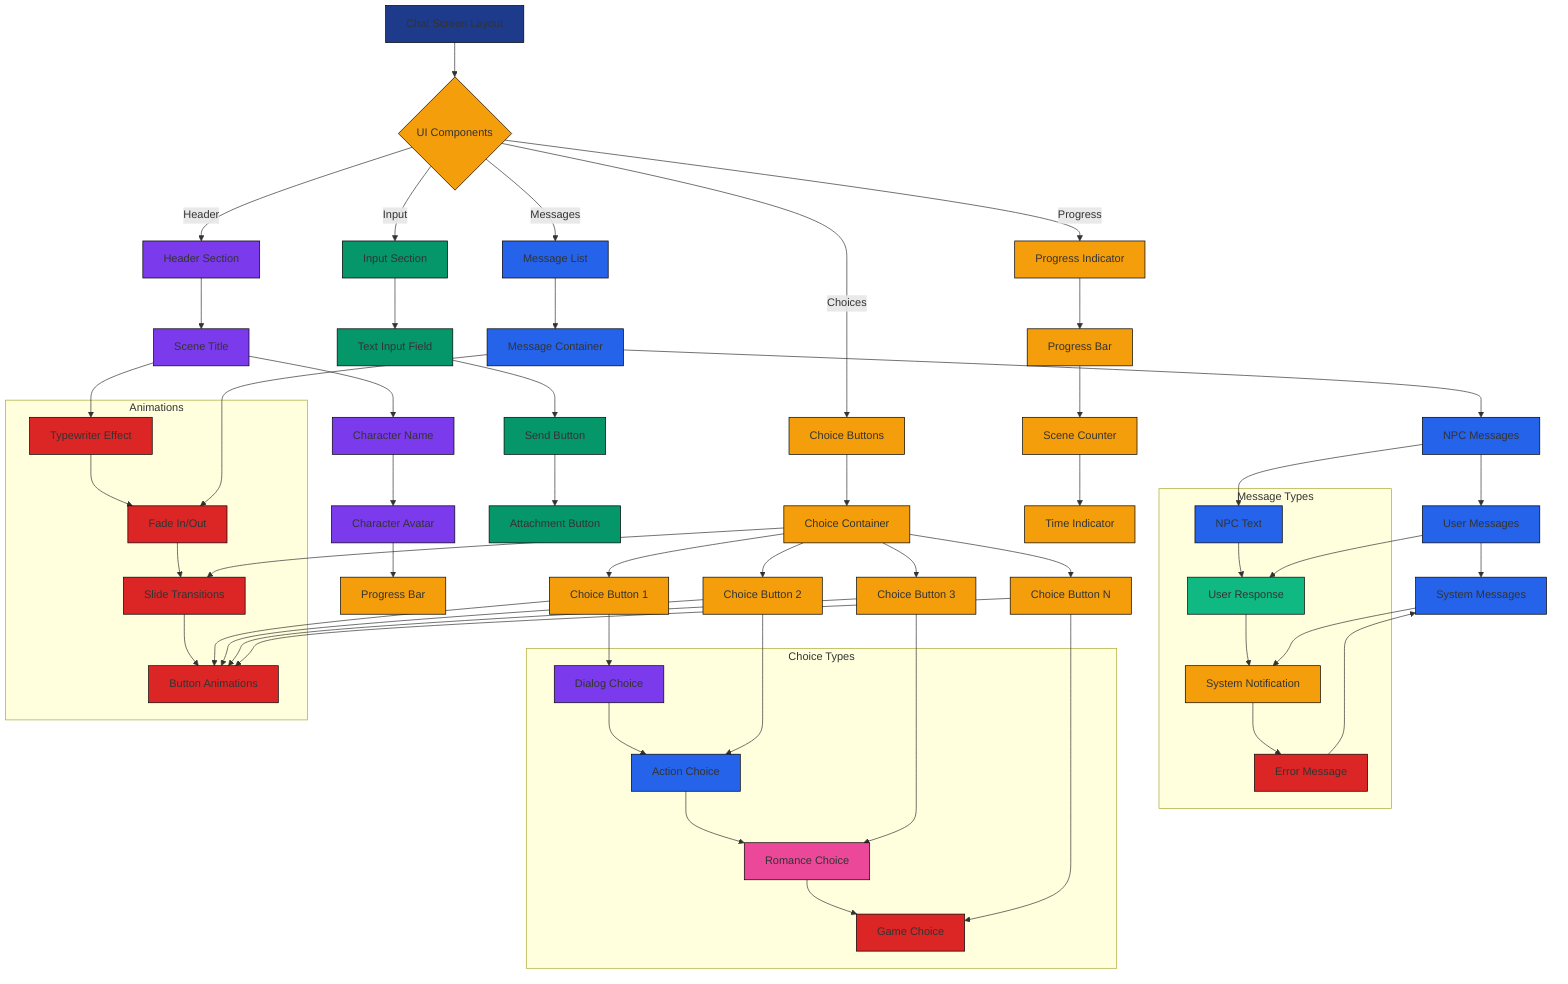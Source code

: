 graph TD
    A[Chat Screen Layout] --> B{UI Components}
    
    B -->|Header| C[Header Section]
    B -->|Messages| D[Message List]
    B -->|Input| E[Input Section]
    B -->|Choices| F[Choice Buttons]
    B -->|Progress| G[Progress Indicator]
    
    C --> H[Scene Title]
    H --> I[Character Name]
    I --> J[Character Avatar]
    J --> K[Progress Bar]
    
    D --> L[Message Container]
    L --> M[NPC Messages]
    M --> N[User Messages]
    N --> O[System Messages]
    
    E --> P[Text Input Field]
    P --> Q[Send Button]
    Q --> R[Attachment Button]
    
    F --> S[Choice Container]
    S --> T[Choice Button 1]
    S --> U[Choice Button 2]
    S --> V[Choice Button 3]
    S --> W[Choice Button N]
    
    G --> X[Progress Bar]
    X --> Y[Scene Counter]
    Y --> Z[Time Indicator]
    
    subgraph "Message Types"
        AA[NPC Text] --> BB[User Response]
        BB --> CC[System Notification]
        CC --> DD[Error Message]
    end
    
    subgraph "Choice Types"
        EE[Dialog Choice] --> FF[Action Choice]
        FF --> GG[Romance Choice]
        GG --> HH[Game Choice]
    end
    
    subgraph "Animations"
        II[Typewriter Effect] --> JJ[Fade In/Out]
        JJ --> KK[Slide Transitions]
        KK --> LL[Button Animations]
    end
    
    M --> AA
    N --> BB
    O --> CC
    DD --> O
    
    T --> EE
    U --> FF
    V --> GG
    W --> HH
    
    H --> II
    L --> JJ
    S --> KK
    T --> LL
    U --> LL
    V --> LL
    W --> LL
    
    style A fill:#1E3A8A,stroke:#000000
    style B fill:#F59E0B,stroke:#000000
    style C fill:#7C3AED,stroke:#000000
    style D fill:#2563EB,stroke:#000000
    style E fill:#059669,stroke:#000000
    style F fill:#F59E0B,stroke:#000000
    style G fill:#F59E0B,stroke:#000000
    style H fill:#7C3AED,stroke:#000000
    style I fill:#7C3AED,stroke:#000000
    style J fill:#7C3AED,stroke:#000000
    style K fill:#F59E0B,stroke:#000000
    style L fill:#2563EB,stroke:#000000
    style M fill:#2563EB,stroke:#000000
    style N fill:#2563EB,stroke:#000000
    style O fill:#2563EB,stroke:#000000
    style P fill:#059669,stroke:#000000
    style Q fill:#059669,stroke:#000000
    style R fill:#059669,stroke:#000000
    style S fill:#F59E0B,stroke:#000000
    style T fill:#F59E0B,stroke:#000000
    style U fill:#F59E0B,stroke:#000000
    style V fill:#F59E0B,stroke:#000000
    style W fill:#F59E0B,stroke:#000000
    style X fill:#F59E0B,stroke:#000000
    style Y fill:#F59E0B,stroke:#000000
    style Z fill:#F59E0B,stroke:#000000
    style AA fill:#2563EB,stroke:#000000
    style BB fill:#10B981,stroke:#000000
    style CC fill:#F59E0B,stroke:#000000
    style DD fill:#DC2626,stroke:#000000
    style EE fill:#7C3AED,stroke:#000000
    style FF fill:#2563EB,stroke:#000000
    style GG fill:#EC4899,stroke:#000000
    style HH fill:#DC2626,stroke:#000000
    style II fill:#DC2626,stroke:#000000
    style JJ fill:#DC2626,stroke:#000000
    style KK fill:#DC2626,stroke:#000000
    style LL fill:#DC2626,stroke:#000000
